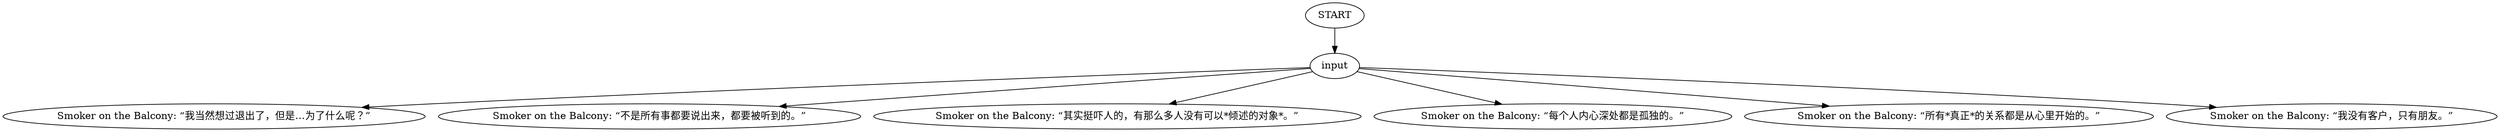 # BACKYARD / SMOKER ON THE BALCONY barks apartment
# Barks inside the apartment building.
# ==================================================
digraph G {
	  0 [label="START"];
	  1 [label="input"];
	  2 [label="Smoker on the Balcony: “我当然想过退出了，但是…为了什么呢？”"];
	  3 [label="Smoker on the Balcony: “不是所有事都要说出来，都要被听到的。”"];
	  4 [label="Smoker on the Balcony: “其实挺吓人的，有那么多人没有可以*倾述的对象*。”"];
	  5 [label="Smoker on the Balcony: “每个人内心深处都是孤独的。”"];
	  7 [label="Smoker on the Balcony: “所有*真正*的关系都是从心里开始的。”"];
	  8 [label="Smoker on the Balcony: “我没有客户，只有朋友。”"];
	  0 -> 1
	  1 -> 2
	  1 -> 3
	  1 -> 4
	  1 -> 5
	  1 -> 7
	  1 -> 8
}

